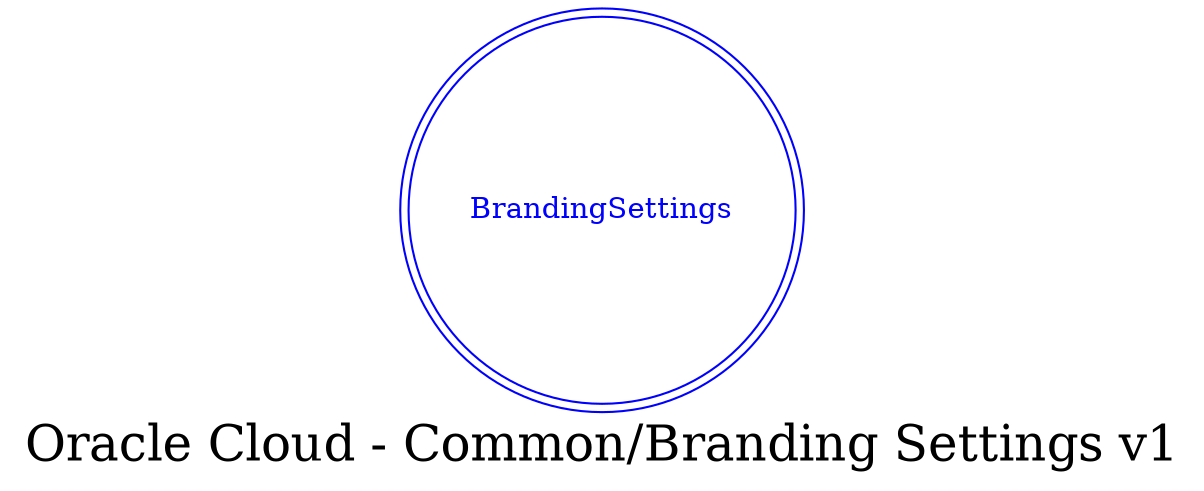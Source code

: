 digraph LexiconGraph {
graph[label="Oracle Cloud - Common/Branding Settings v1", fontsize=24]
splines=true
"BrandingSettings" [color=blue, fontcolor=blue, shape=doublecircle]
}
